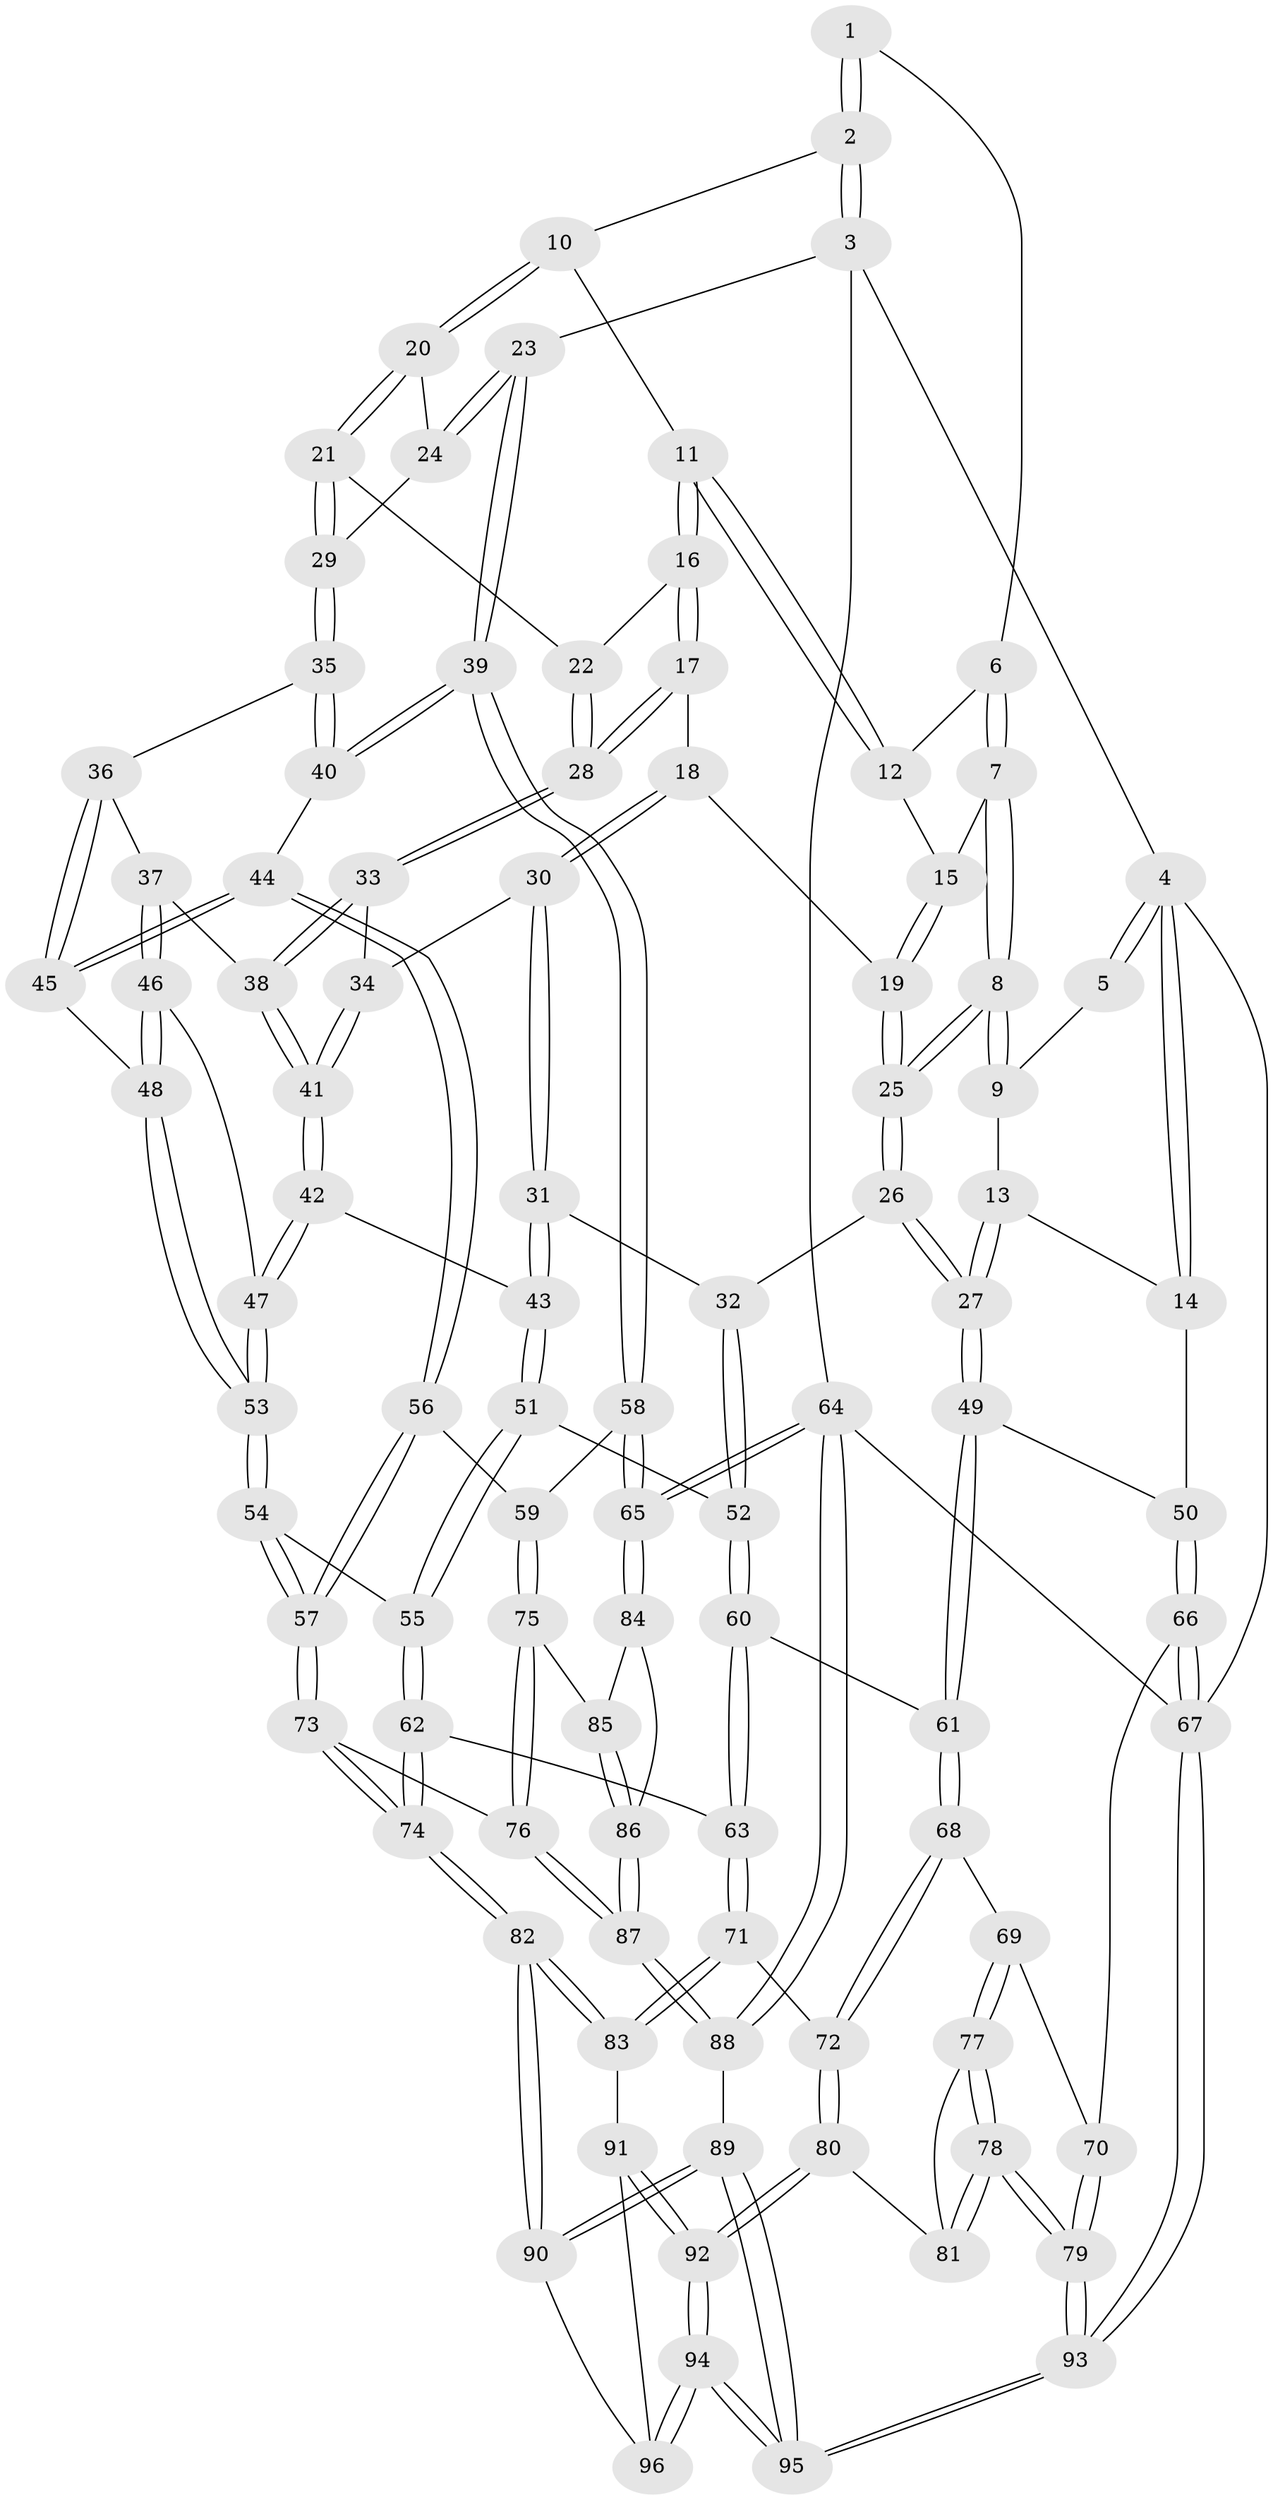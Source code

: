// coarse degree distribution, {3: 0.1044776119402985, 2: 0.014925373134328358, 6: 0.13432835820895522, 4: 0.2537313432835821, 5: 0.4626865671641791, 8: 0.029850746268656716}
// Generated by graph-tools (version 1.1) at 2025/05/03/04/25 22:05:17]
// undirected, 96 vertices, 237 edges
graph export_dot {
graph [start="1"]
  node [color=gray90,style=filled];
  1 [pos="+0.38220097111782797+0"];
  2 [pos="+0.7803495432015196+0"];
  3 [pos="+1+0"];
  4 [pos="+0+0"];
  5 [pos="+0.08681794093127872+0"];
  6 [pos="+0.37803438680051543+0"];
  7 [pos="+0.3265464975715998+0.07869652145187124"];
  8 [pos="+0.30643366087538476+0.10993723772286373"];
  9 [pos="+0.16396737690865598+0.05819570468838122"];
  10 [pos="+0.7773470102752046+0"];
  11 [pos="+0.5477670788971544+0.08183782960617621"];
  12 [pos="+0.4925015005827885+0.08451964604168942"];
  13 [pos="+0.10015878822904699+0.10403908755372968"];
  14 [pos="+0+0"];
  15 [pos="+0.47211496399638636+0.09482077318754661"];
  16 [pos="+0.5592513228323119+0.15829583714737586"];
  17 [pos="+0.5370876239157933+0.20185357032949633"];
  18 [pos="+0.5099055619527714+0.2094927675461312"];
  19 [pos="+0.4667869891644471+0.19210156128409697"];
  20 [pos="+0.7844682070354634+0.00912579690502934"];
  21 [pos="+0.7828416225930176+0.12021272827717687"];
  22 [pos="+0.6768392234312127+0.16630067718671177"];
  23 [pos="+1+0.08526671575682178"];
  24 [pos="+1+0.16996920492815262"];
  25 [pos="+0.3068680432495558+0.21690132108288282"];
  26 [pos="+0.25254321706894006+0.3567135494525006"];
  27 [pos="+0.18575630214490285+0.39889152909659026"];
  28 [pos="+0.60007645314369+0.2617087755760006"];
  29 [pos="+0.8296106492561652+0.24411552072065215"];
  30 [pos="+0.472958944655478+0.3489227437555371"];
  31 [pos="+0.3899850616791261+0.3762400953363"];
  32 [pos="+0.38200936882743625+0.37716610304848625"];
  33 [pos="+0.6088191666307574+0.29821953963976694"];
  34 [pos="+0.4938383403980878+0.35116297649598244"];
  35 [pos="+0.8289898554742562+0.2660939573641459"];
  36 [pos="+0.7727128160651149+0.31773336235266436"];
  37 [pos="+0.6985535780613384+0.3536331770940603"];
  38 [pos="+0.6985475684089083+0.35363187173539845"];
  39 [pos="+1+0.49532715018794377"];
  40 [pos="+0.9564959603917025+0.3758147735267266"];
  41 [pos="+0.5687285659838529+0.42217360053136666"];
  42 [pos="+0.5671367827582291+0.486927290923078"];
  43 [pos="+0.5464055488231268+0.49534767755595793"];
  44 [pos="+0.8154139049866735+0.5041130465650155"];
  45 [pos="+0.8151646009484471+0.5039762756312814"];
  46 [pos="+0.695161629609553+0.39542082066408846"];
  47 [pos="+0.6093134391824848+0.5059376483450589"];
  48 [pos="+0.7301639272157232+0.5088037280699116"];
  49 [pos="+0.18147551657801508+0.40329643677479776"];
  50 [pos="+0+0.3729305740167623"];
  51 [pos="+0.4866972143608703+0.5631935407462437"];
  52 [pos="+0.4818437204896417+0.5641915013722948"];
  53 [pos="+0.6673379603461844+0.5863153393419189"];
  54 [pos="+0.6668364218926119+0.6063462129931436"];
  55 [pos="+0.6082194561666853+0.6391620335796164"];
  56 [pos="+0.8414483962162874+0.545020958434185"];
  57 [pos="+0.7245249842743569+0.6478029667968073"];
  58 [pos="+1+0.5297942179679526"];
  59 [pos="+0.950106492328939+0.6052957988569656"];
  60 [pos="+0.42313723240812534+0.6150471040973361"];
  61 [pos="+0.2034021961965788+0.5021179432250981"];
  62 [pos="+0.5845518568808434+0.6807971402490662"];
  63 [pos="+0.4389718801940111+0.7269750156476343"];
  64 [pos="+1+1"];
  65 [pos="+1+0.8461307081125915"];
  66 [pos="+0+0.6418335586543393"];
  67 [pos="+0+1"];
  68 [pos="+0.18104415310321234+0.6334627735217939"];
  69 [pos="+0.1737472161520576+0.6463100389114602"];
  70 [pos="+0.10599395130192138+0.6868406764751189"];
  71 [pos="+0.4303395049077376+0.7465291523220323"];
  72 [pos="+0.4016803763409736+0.7618667220692547"];
  73 [pos="+0.7754887464270189+0.7255163818203229"];
  74 [pos="+0.636416260150018+0.8246210888208203"];
  75 [pos="+0.8309392223744352+0.7419165922983844"];
  76 [pos="+0.8288049671621663+0.7426288698549562"];
  77 [pos="+0.17620806058433583+0.6552580357638872"];
  78 [pos="+0.14151595037573397+0.9040242667789097"];
  79 [pos="+0+1"];
  80 [pos="+0.34547345242495825+0.8469129116779024"];
  81 [pos="+0.24118746870802293+0.805958253811285"];
  82 [pos="+0.610442748495313+0.8836694721421728"];
  83 [pos="+0.5606848008356958+0.865598297177657"];
  84 [pos="+0.9662297143197361+0.8081909469347023"];
  85 [pos="+0.8877095000307114+0.7737078232009031"];
  86 [pos="+0.9108141367267385+0.8877708034787818"];
  87 [pos="+0.7918782112750588+1"];
  88 [pos="+0.7857661544232369+1"];
  89 [pos="+0.7656128929764016+1"];
  90 [pos="+0.6444195587066419+0.9678168126201386"];
  91 [pos="+0.41722352764023884+0.9279272045028543"];
  92 [pos="+0.34703637376953816+0.9450803565880427"];
  93 [pos="+0+1"];
  94 [pos="+0.28263490953040343+1"];
  95 [pos="+0.21280349926325623+1"];
  96 [pos="+0.4941580829277747+0.9617661325412072"];
  1 -- 2;
  1 -- 2;
  1 -- 6;
  2 -- 3;
  2 -- 3;
  2 -- 10;
  3 -- 4;
  3 -- 23;
  3 -- 64;
  4 -- 5;
  4 -- 5;
  4 -- 14;
  4 -- 14;
  4 -- 67;
  5 -- 9;
  6 -- 7;
  6 -- 7;
  6 -- 12;
  7 -- 8;
  7 -- 8;
  7 -- 15;
  8 -- 9;
  8 -- 9;
  8 -- 25;
  8 -- 25;
  9 -- 13;
  10 -- 11;
  10 -- 20;
  10 -- 20;
  11 -- 12;
  11 -- 12;
  11 -- 16;
  11 -- 16;
  12 -- 15;
  13 -- 14;
  13 -- 27;
  13 -- 27;
  14 -- 50;
  15 -- 19;
  15 -- 19;
  16 -- 17;
  16 -- 17;
  16 -- 22;
  17 -- 18;
  17 -- 28;
  17 -- 28;
  18 -- 19;
  18 -- 30;
  18 -- 30;
  19 -- 25;
  19 -- 25;
  20 -- 21;
  20 -- 21;
  20 -- 24;
  21 -- 22;
  21 -- 29;
  21 -- 29;
  22 -- 28;
  22 -- 28;
  23 -- 24;
  23 -- 24;
  23 -- 39;
  23 -- 39;
  24 -- 29;
  25 -- 26;
  25 -- 26;
  26 -- 27;
  26 -- 27;
  26 -- 32;
  27 -- 49;
  27 -- 49;
  28 -- 33;
  28 -- 33;
  29 -- 35;
  29 -- 35;
  30 -- 31;
  30 -- 31;
  30 -- 34;
  31 -- 32;
  31 -- 43;
  31 -- 43;
  32 -- 52;
  32 -- 52;
  33 -- 34;
  33 -- 38;
  33 -- 38;
  34 -- 41;
  34 -- 41;
  35 -- 36;
  35 -- 40;
  35 -- 40;
  36 -- 37;
  36 -- 45;
  36 -- 45;
  37 -- 38;
  37 -- 46;
  37 -- 46;
  38 -- 41;
  38 -- 41;
  39 -- 40;
  39 -- 40;
  39 -- 58;
  39 -- 58;
  40 -- 44;
  41 -- 42;
  41 -- 42;
  42 -- 43;
  42 -- 47;
  42 -- 47;
  43 -- 51;
  43 -- 51;
  44 -- 45;
  44 -- 45;
  44 -- 56;
  44 -- 56;
  45 -- 48;
  46 -- 47;
  46 -- 48;
  46 -- 48;
  47 -- 53;
  47 -- 53;
  48 -- 53;
  48 -- 53;
  49 -- 50;
  49 -- 61;
  49 -- 61;
  50 -- 66;
  50 -- 66;
  51 -- 52;
  51 -- 55;
  51 -- 55;
  52 -- 60;
  52 -- 60;
  53 -- 54;
  53 -- 54;
  54 -- 55;
  54 -- 57;
  54 -- 57;
  55 -- 62;
  55 -- 62;
  56 -- 57;
  56 -- 57;
  56 -- 59;
  57 -- 73;
  57 -- 73;
  58 -- 59;
  58 -- 65;
  58 -- 65;
  59 -- 75;
  59 -- 75;
  60 -- 61;
  60 -- 63;
  60 -- 63;
  61 -- 68;
  61 -- 68;
  62 -- 63;
  62 -- 74;
  62 -- 74;
  63 -- 71;
  63 -- 71;
  64 -- 65;
  64 -- 65;
  64 -- 88;
  64 -- 88;
  64 -- 67;
  65 -- 84;
  65 -- 84;
  66 -- 67;
  66 -- 67;
  66 -- 70;
  67 -- 93;
  67 -- 93;
  68 -- 69;
  68 -- 72;
  68 -- 72;
  69 -- 70;
  69 -- 77;
  69 -- 77;
  70 -- 79;
  70 -- 79;
  71 -- 72;
  71 -- 83;
  71 -- 83;
  72 -- 80;
  72 -- 80;
  73 -- 74;
  73 -- 74;
  73 -- 76;
  74 -- 82;
  74 -- 82;
  75 -- 76;
  75 -- 76;
  75 -- 85;
  76 -- 87;
  76 -- 87;
  77 -- 78;
  77 -- 78;
  77 -- 81;
  78 -- 79;
  78 -- 79;
  78 -- 81;
  78 -- 81;
  79 -- 93;
  79 -- 93;
  80 -- 81;
  80 -- 92;
  80 -- 92;
  82 -- 83;
  82 -- 83;
  82 -- 90;
  82 -- 90;
  83 -- 91;
  84 -- 85;
  84 -- 86;
  85 -- 86;
  85 -- 86;
  86 -- 87;
  86 -- 87;
  87 -- 88;
  87 -- 88;
  88 -- 89;
  89 -- 90;
  89 -- 90;
  89 -- 95;
  89 -- 95;
  90 -- 96;
  91 -- 92;
  91 -- 92;
  91 -- 96;
  92 -- 94;
  92 -- 94;
  93 -- 95;
  93 -- 95;
  94 -- 95;
  94 -- 95;
  94 -- 96;
  94 -- 96;
}
